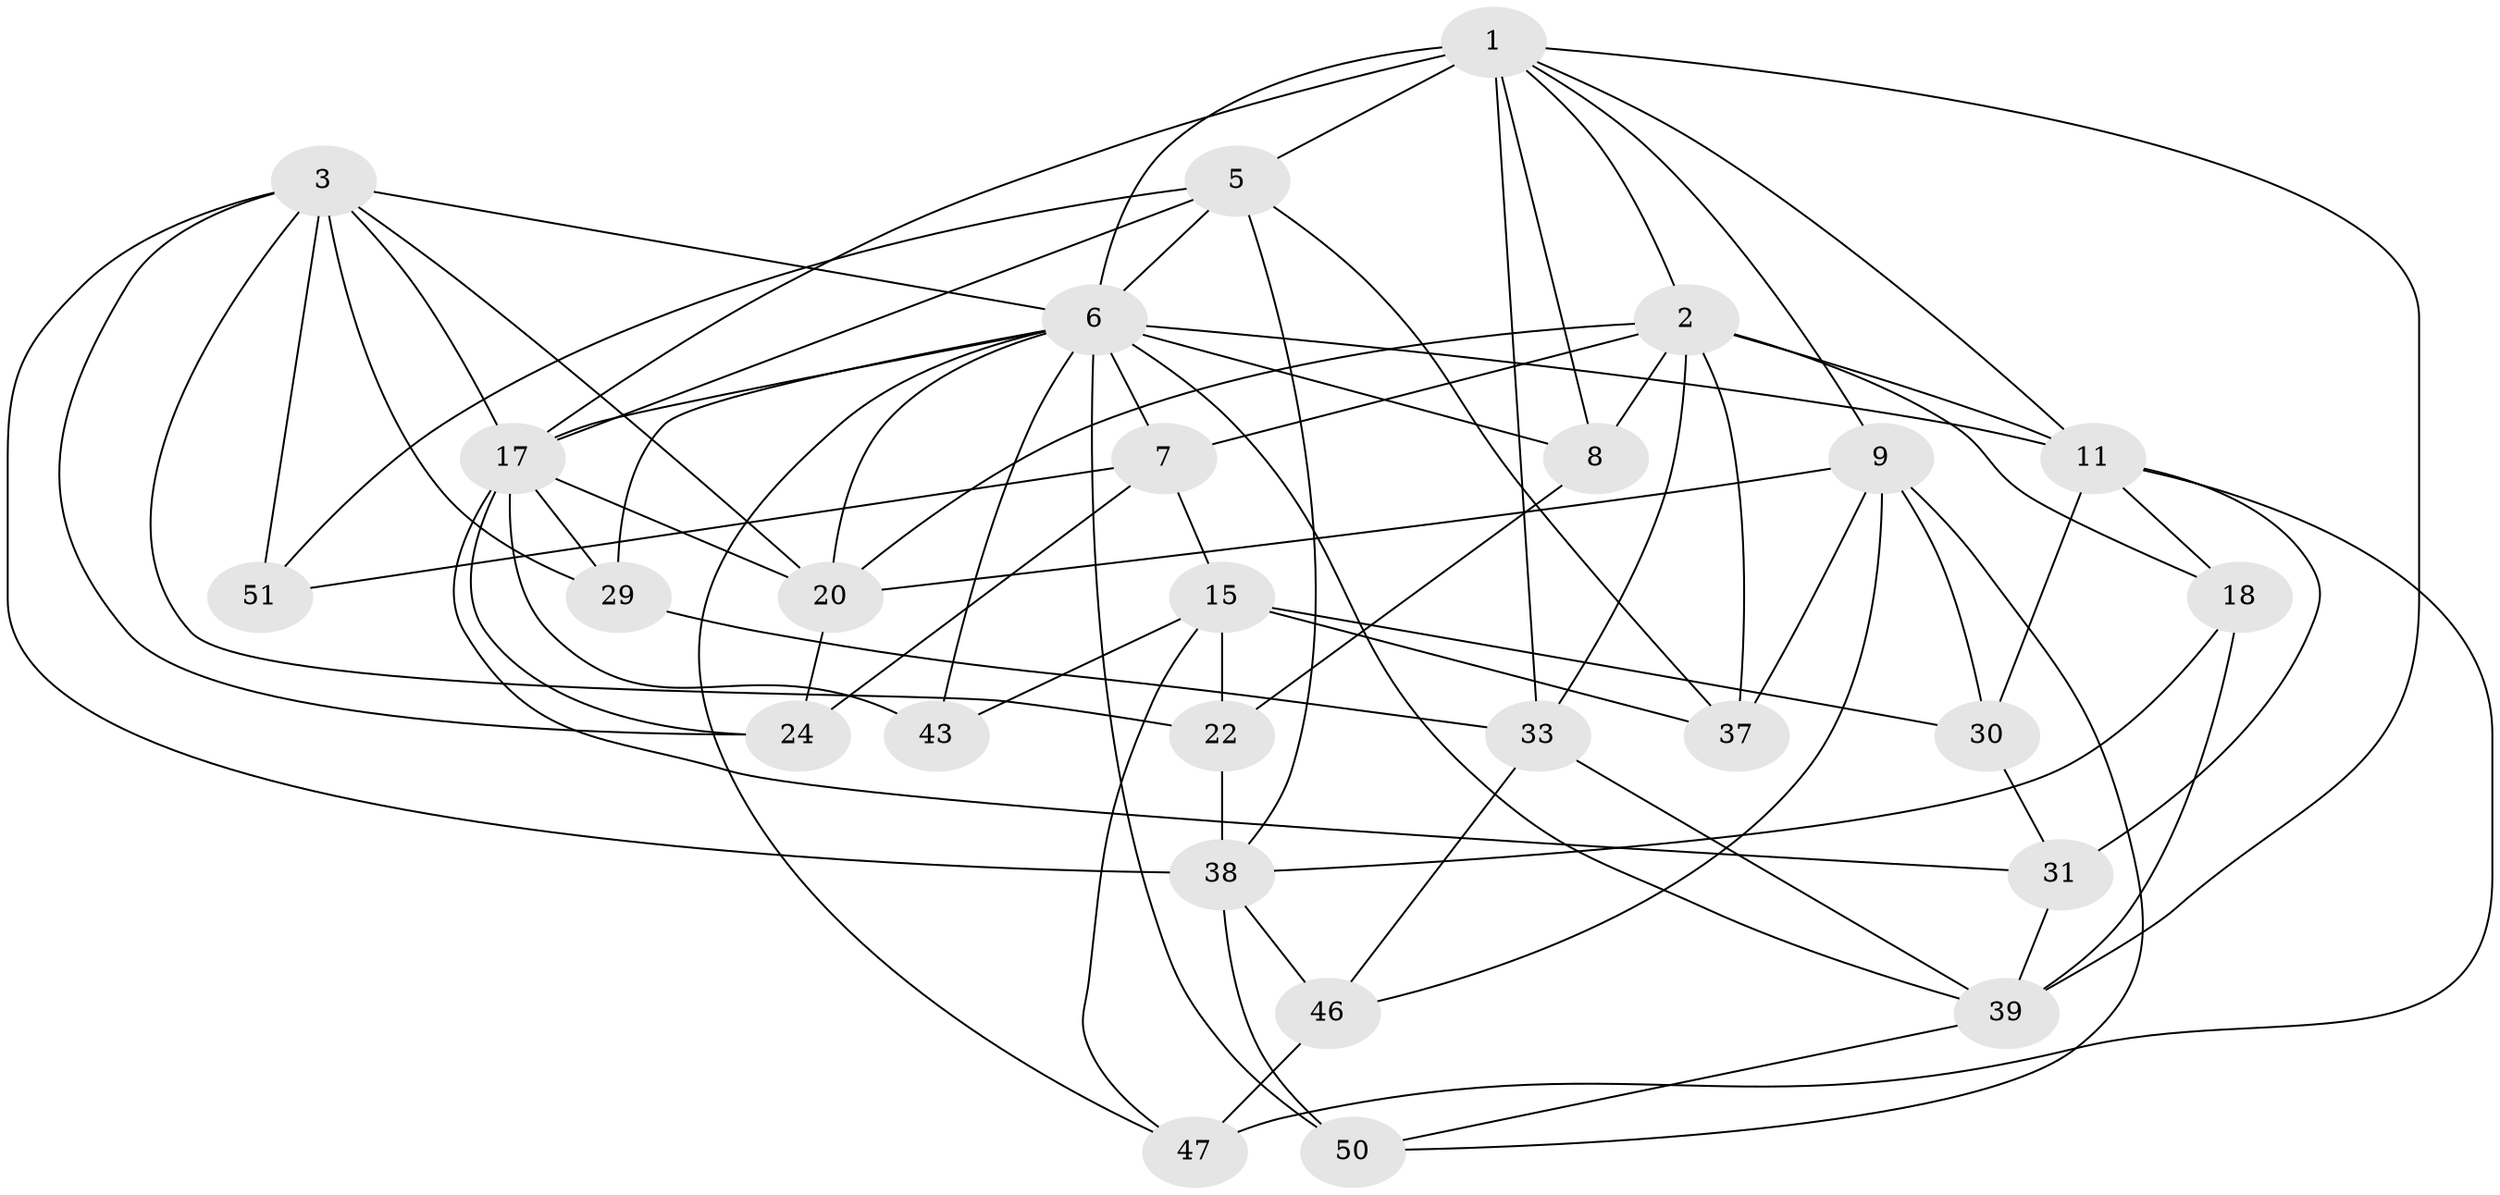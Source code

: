 // original degree distribution, {4: 1.0}
// Generated by graph-tools (version 1.1) at 2025/16/03/09/25 04:16:40]
// undirected, 27 vertices, 75 edges
graph export_dot {
graph [start="1"]
  node [color=gray90,style=filled];
  1 [super="+4+27+26"];
  2 [super="+32+36"];
  3 [super="+16+40"];
  5 [super="+13+21"];
  6 [super="+25+19"];
  7 [super="+10"];
  8;
  9 [super="+41"];
  11 [super="+12"];
  15 [super="+23"];
  17 [super="+48+34+49"];
  18;
  20 [super="+52"];
  22;
  24;
  29;
  30;
  31;
  33 [super="+42"];
  37;
  38 [super="+54"];
  39 [super="+53"];
  43;
  46;
  47;
  50;
  51;
  1 -- 8;
  1 -- 5 [weight=2];
  1 -- 6;
  1 -- 17;
  1 -- 39;
  1 -- 9;
  1 -- 33;
  1 -- 2;
  1 -- 11;
  2 -- 33 [weight=2];
  2 -- 7 [weight=2];
  2 -- 18;
  2 -- 20;
  2 -- 37;
  2 -- 8;
  2 -- 11;
  3 -- 51;
  3 -- 20;
  3 -- 24;
  3 -- 29;
  3 -- 22;
  3 -- 17;
  3 -- 38;
  3 -- 6;
  5 -- 51 [weight=2];
  5 -- 6;
  5 -- 17;
  5 -- 37;
  5 -- 38;
  6 -- 43;
  6 -- 7;
  6 -- 39;
  6 -- 8;
  6 -- 11 [weight=2];
  6 -- 47;
  6 -- 50;
  6 -- 17;
  6 -- 20;
  6 -- 29;
  7 -- 51;
  7 -- 24;
  7 -- 15;
  8 -- 22;
  9 -- 46;
  9 -- 37;
  9 -- 50;
  9 -- 20;
  9 -- 30;
  11 -- 31;
  11 -- 30;
  11 -- 18;
  11 -- 47;
  15 -- 30;
  15 -- 43;
  15 -- 47;
  15 -- 37;
  15 -- 22;
  17 -- 24;
  17 -- 29;
  17 -- 43 [weight=2];
  17 -- 31;
  17 -- 20;
  18 -- 38;
  18 -- 39;
  20 -- 24;
  22 -- 38;
  29 -- 33;
  30 -- 31;
  31 -- 39;
  33 -- 46;
  33 -- 39;
  38 -- 46;
  38 -- 50;
  39 -- 50;
  46 -- 47;
}
